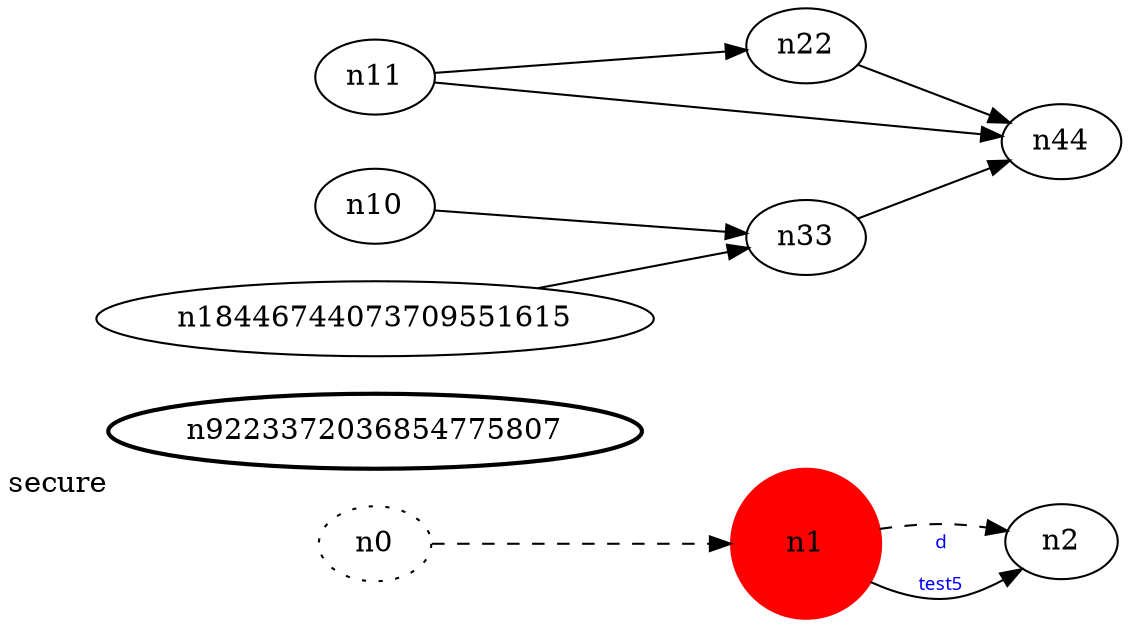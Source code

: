 digraph test5 {
	rankdir=LR;
	fontcolor=blue; /* c0; c1; c0 -- c1 */
	n0 [style=dotted, fillcolor="#123456"]; // c2; c3; c3 -- c3
	n1 [height=1, width=1, color=red, style=filled];
	n9223372036854775807 [style=bold, xlabel="secure"];
	n0 -> n1 -> n2[style=dashed];
	n1 -> n2 [fontname="comic sans", label="d\n\l\G", fontcolor=blue, fontsize=9];
	n11 -> n22;
	n10 -> n33;
	n11 -> n44;
	n18446744073709551615 -> n33;
	n22 -> n44;
	n33 -> n44;
}
